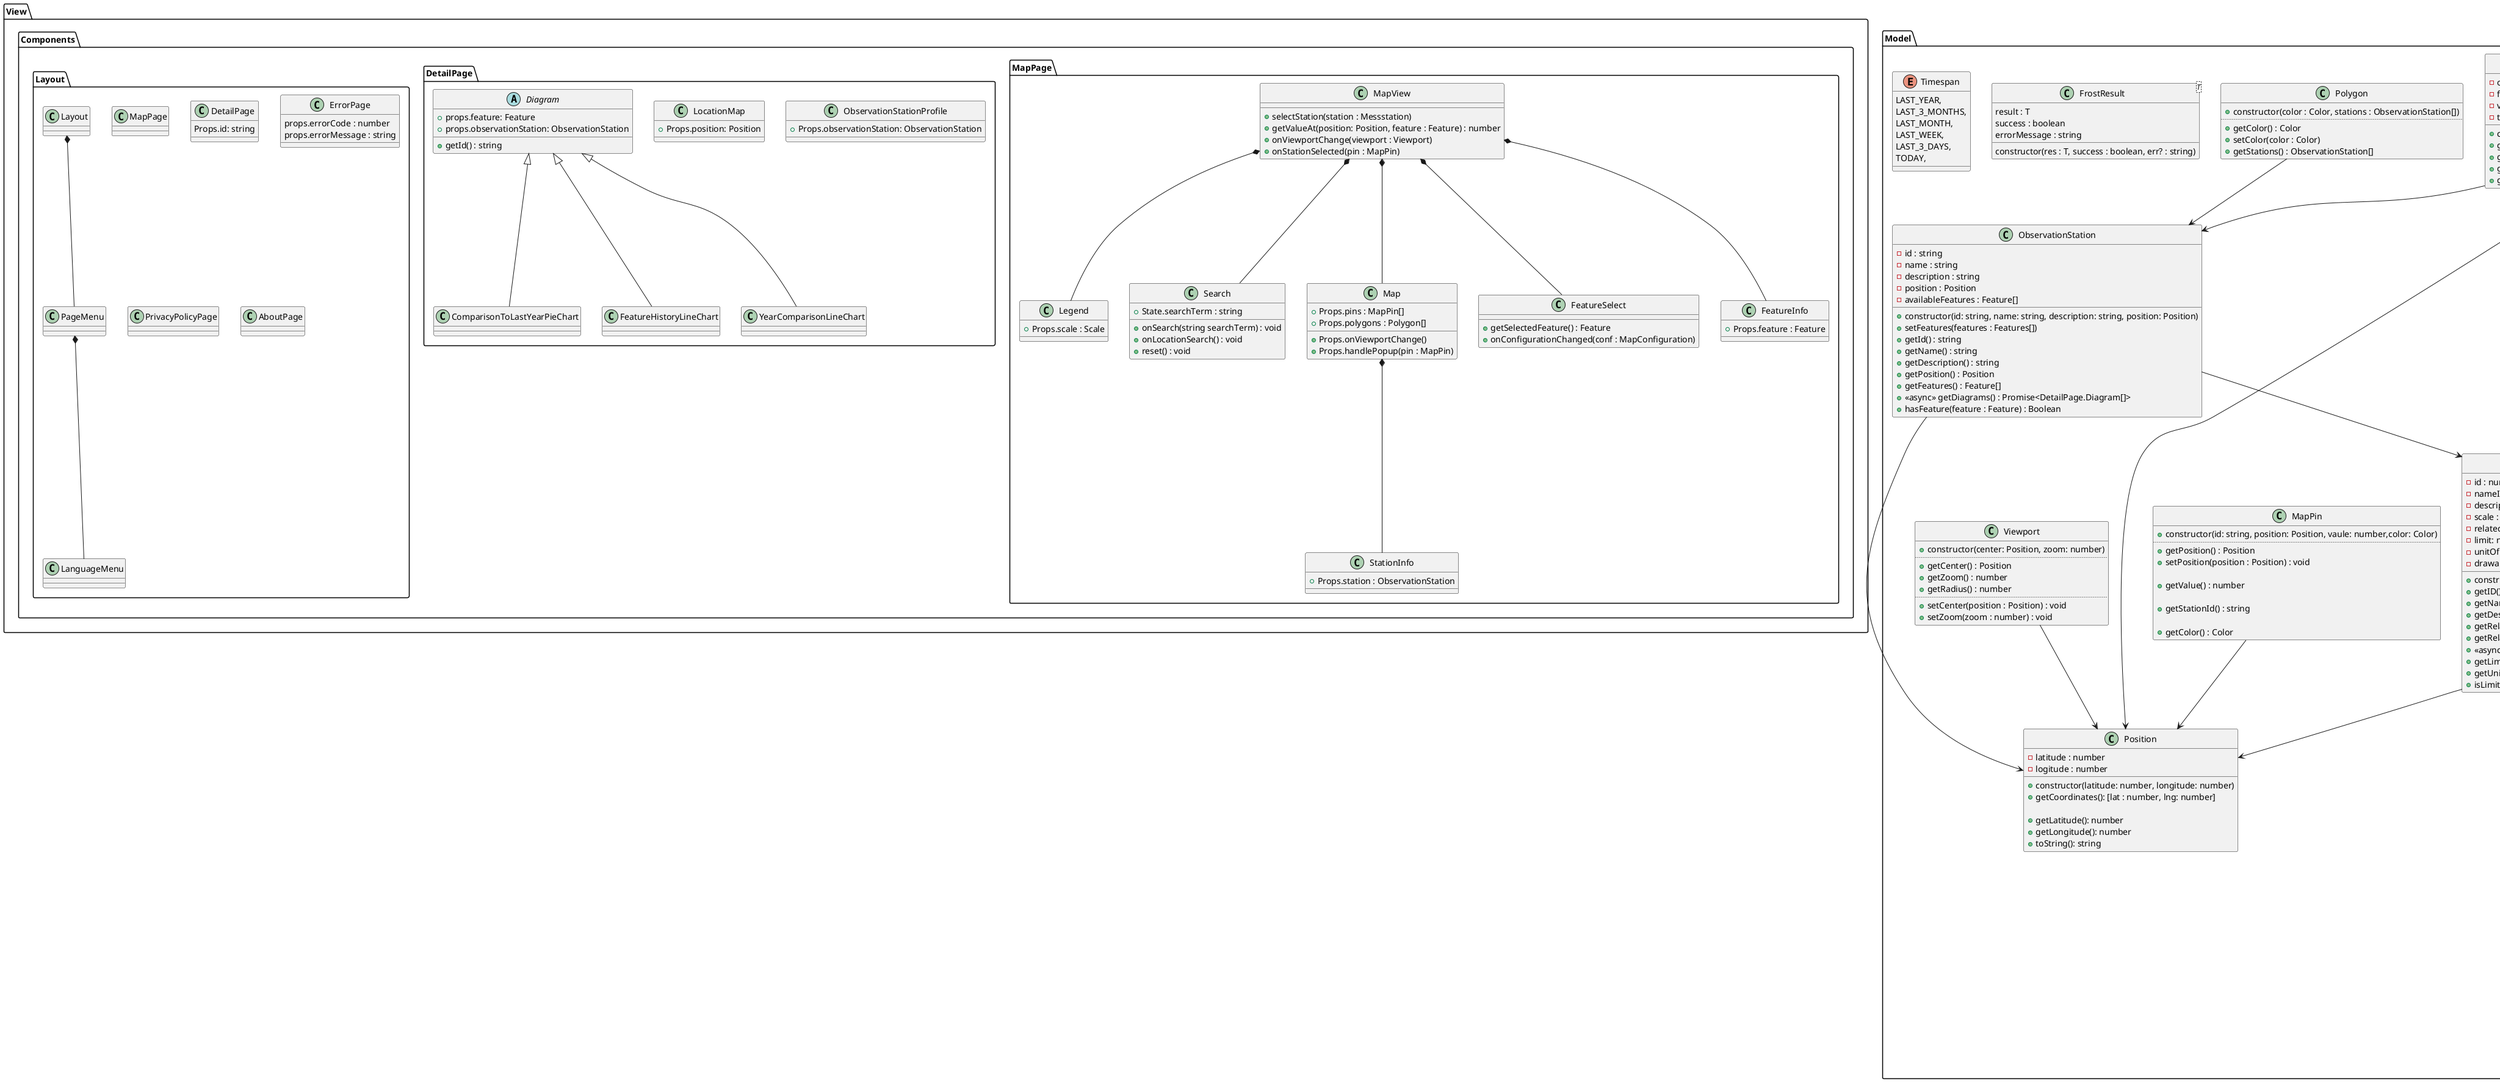 @startuml MVC

namespace Model {


    Feature --> Position
    Feature --> Scale

    MapPin --> Position
    Viewport --> Position

    Observation --> Feature
    Observation --> Position
    Observation --> ObservationStation

    ObservationStation --> Feature
    ObservationStation --> Position

    Scale --> Color

    Polygon --> ObservationStation

    class FrostResult<T> {
            constructor(res : T, success : boolean, err? : string)
            result : T
            success : boolean
            errorMessage : string
        }

    class Polygon {
        + constructor(color : Color, stations : ObservationStation[])
        ..
        + getColor() : Color
        + setColor(color : Color)
        + getStations() : ObservationStation[]
    }

    class MapPin {
        +constructor(id: string, position: Position, vaule: number,color: Color)
        ..
        + getPosition() : Position
        + setPosition(position : Position) : void

        + getValue() : number

        + getStationId() : string

        + getColor() : Color
    }

    class Viewport {
        + constructor(center: Position, zoom: number)
        ..
        + getCenter() : Position
        + getZoom() : number
        + getRadius() : number
        ..
        + setCenter(position : Position) : void
        + setZoom(zoom : number) : void
    }

    class ObservationStation {
        - id : string
        - name : string
        - description : string
        - position : Position
        - availableFeatures : Feature[]

        + constructor(id: string, name: string, description: string, position: Position)
        + setFeatures(features : Features[])
        + getId() : string
        + getName() : string
        + getDescription() : string
        + getPosition() : Position
        + getFeatures() : Feature[]
        + <<async>> getDiagrams() : Promise<DetailPage.Diagram[]>
        + hasFeature(feature : Feature) : Boolean
    }

    class Observation {
        - observationStation : ObservationStation
        - feature : Feature
        - value : number
        - timestamp : Date

        + constructor(observationStation: ObservationStation, feature: Feature, date: Date, value: number)
        + getObservationStation() : ObservationStation
        + getFeature() : Feature
        + getValue() : number
        + getTimeStamp() : Date
    }

    enum Timespan {
        LAST_YEAR,
        LAST_3_MONTHS,
        LAST_MONTH,
        LAST_WEEK,
        LAST_3_DAYS,
        TODAY,
    }

    class Position {
        - latitude : number
        - logitude : number

        + constructor(latitude: number, longitude: number)
        + getCoordinates(): [lat : number, lng: number]

        + getLatitude(): number
        + getLongitude(): number
        + toString(): string
    }

    class Feature {
        - id : number
        - nameId : string
        - descriptionId : string
        - scale : Scale
        - relatedWeblinkId : string
        - limit: number
        - unitOfMeasurement: string
        - drawableDiagramIds: string[]

        + constructor(id : string, nameId : string, descriptionId : string, relatedWeblinkId : string, scale : Scale, drawableDiagramIds: string[], limit: number, unitOfMeasurement: string)
        + getID(): number
        + getName(): string
        + getDescription(): string
        + getRelatedScale(): Scale
        + getRelatedWeblink(): string
        + <<async>> getDrawableDiagrams(observationStation: ObservationStation): Promise<DetailPage.Diagram[]>
        + getLimit(): number
        + getUnitOfMeasurement(): string
        + isLimitExeeded(observation: Observation): boolean
    }

    class Color {
        {static} + readonly GREEN = "#50EE70"
        {static} + readonly LIGHTGREEN = "#AAFF55"
        {static} + readonly YELLOW = "#FFFF00"
        {static} + readonly ORANGE = "#FFA500"
        {static} + readonly RED = "#FF0000"
        {static} + readonly WHITE = "#FFFFFF"
        {static} + readonly BLACK = "#000000"
        {static} + readonly PRIMARY
        {static} + readonly SECONDARY

        + constructor(r: number, g: number, b: number)
        + constructor(hex: string)
        + getRGB() : [number, number, number]
        + getHex() : string
    }

    class Scale {
        + constructor(linearTransition: boolean, colors : {number, string}[])
        + getColor(value : number) : Color
    }

}

namespace View {
    namespace Components {
        namespace MapPage {

            'View.Components.Layout.MapPage *-- View.Components.MapPage.MapView
            
            MapView *-- Search
            
            MapView *-- Map
            MapView *-- FeatureSelect
            MapView *-- FeatureInfo

            MapView *-- Legend

            class FeatureSelect {
                + getSelectedFeature() : Feature
                + onConfigurationChanged(conf : MapConfiguration)
            }
            class Search {
                + State.searchTerm : string
                + onSearch(string searchTerm) : void
                + onLocationSearch() : void
                + reset() : void
            }

            class MapView {
                + selectStation(station : Messstation)
                + getValueAt(position: Position, feature : Feature) : number
                + onViewportChange(viewport : Viewport)
                + onStationSelected(pin : MapPin)
            }
            class Map {
                + Props.pins : MapPin[]
                + Props.polygons : Polygon[]
                + Props.onViewportChange()
                + Props.handlePopup(pin : MapPin)
            }
            class Legend {
                + Props.scale : Scale
            }

            Map *-- StationInfo

            class StationInfo {
                + Props.station : ObservationStation
            }

            class FeatureInfo {
                + Props.feature : Feature
            }
        }
        namespace DetailPage {
            class ObservationStationProfile {
                + Props.observationStation: ObservationStation
            }
            class LocationMap {
                + Props.position: Position
            }
            abstract Diagram {
                + props.feature: Feature
                + props.observationStation: ObservationStation
                + getId() : string
            }
            class FeatureHistoryLineChart extends Diagram
            class YearComparisonLineChart extends Diagram
            class ComparisonToLastYearPieChart extends Diagram
        }


        namespace Layout {
            Layout *-- PageMenu
            PageMenu *-- LanguageMenu

            class MapPage
            class DetailPage {
                Props.id: string
            }
            class ErrorPage {
                props.errorCode : number
                props.errorMessage : string
            }
            class PrivacyPolicyPage
            class AboutPage
            class PageMenu
            class LanguageMenu
            class Layout
        }
    }
}


namespace Controller {
    namespace Frost {
        class DataProvider {
            + {static} getObservationStations(middle: Position, radius : number) : ObservationStation[]
            + {static} getLatestObservation(station : ObservationStation, feature : Feature) : Observation
            + {static} getObservations(station : ObservationStation, start : Date, end : Date, 
              {static}  feature : Feature, freuqency? : Frequency) : Observation[]
            + {static} getObservationStations(middle : Position, radius : number) : ObservationStation[]
            + {static} getStation(id : string) : ObservationStation
        }

        note as N1
            Fassade, nur diese Klasse ist nach außen sichtbar.
        end note

        DataProvider .. N1

        DataProvider --> FrostFactory
        DataProvider --> FrostServer

        abstract QueryBuilder {
            getQuery(options : any) : string
        }

        FrostFactory --> ResultModelConverter

        namespace GetObservationStation {
            class GetObservationStationsBuilder implements Controller.Frost.QueryBuilder {
                getQuery(options: GetObservationStationsOptions) : string
            }

            class GetObservationStationFactory implements Controller.Frost.FrostFactory{
                GetQueryBuilder() : GetObservationStationsBuilder
                GetConverter() : GetObservationStationsConverter
            }

            GetObservationStationsBuilder --> GetObservationStationsOptions
            GetObservationStationFactory --> GetObservationStationsBuilder
            GetObservationStationFactory --> GetObservationStationsConverter

            interface GetObservationStationsOptions {
                middle : Position
                radius : number
            }
            
            class GetObservationStationsConverter<ObservationStation[]> implements Controller.Frost.ResultModelConverter {
                convert(json : string) : FrostResult<ObservationStation[]>
            }

            note as N3
            GetObservationStation ist beispielhaft für alle Factorys
            die für die Übersicht weggelassen wurden.
            end note

            GetObservationStationFactory .. N3
        }


        abstract ResultModelConverter<T> {
            convert(json : string): FrostResult<T>
        }


        abstract FrostFactory {
            GetConverter() : ResultModelConverter<T>
            GetQueryBuilder() : QueryBuilder
        }



        FrostFactory --> QueryBuilder

        class FrostServer {
            getUrl() : string
            setUrl(url : string)

            request(ff : FrostFactory, options : any) : FrostResult
            <<async>> asyncRequest(ff : FrostFactory, options : any) : Promise<FrostResult>
        }
        note as N2
        request(new GetObservationStationsFactory(), options : GetObservationStationsOptions) {
            var query = ff.getQueryBuilder().getQuery(options)
            var json = this.send(query)
            var obs = ff.getConverter().convert(json)
            return obs
            }
        end note
        FrostServer .. N2
    }
    namespace Storage {
        class Language {
            {static} + getText(id: string) : string
            {static} + changeLanguage(languageId : string): void
            {static} + getSelectedLanguageId() : string
        }

        class MapConfigurationMemory {
            + save(MapConfiguration conf, viewport : Viewport)
            + load() : (MapConfiguration, Viewport)
        }
    }

    MapController --> Controller.Storage.MapConfigurationMemory

    class MapController {
        + handlePopup(pin : MapPin) : [Station, Observation]
        + handleViewportChange(viewport : Viewport)
        --
        + getPins() : MapPin[]
        + getPolygons() : Polygon[]

        + changeFeature(feature : Feature) : void
        + onConfigurationChange(mapConf : MapConfiguration) : void
        + search(searchTerm : string) : void
        + updateCurrentPosition(position : Position) : void
    }

    abstract MapConfiguration {
        + getPins(port : Viewport) : MapPin[]
        + getPolygons(port: Viewport) : Polygon[]
        + getScale() : Scale
        + getFeatures() : Feature[]
    }

    class StationConfiguration extends MapConfiguration {
        + setFeature(feature : Feature)
    }

    class PolygonConfiguration extends MapConfiguration {
        + setFeature(feature : Feature)
    }

    class NearConfiguration extends MapConfiguration {
        + radius : number
        --
        + setFeature(feature : Feature)
    }

}

@enduml
